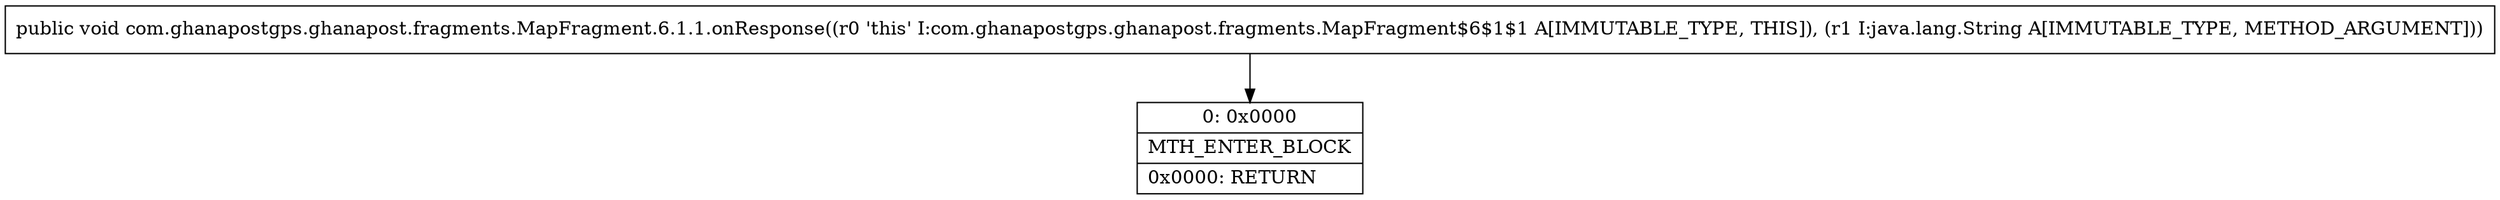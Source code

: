 digraph "CFG forcom.ghanapostgps.ghanapost.fragments.MapFragment.6.1.1.onResponse(Ljava\/lang\/String;)V" {
Node_0 [shape=record,label="{0\:\ 0x0000|MTH_ENTER_BLOCK\l|0x0000: RETURN   \l}"];
MethodNode[shape=record,label="{public void com.ghanapostgps.ghanapost.fragments.MapFragment.6.1.1.onResponse((r0 'this' I:com.ghanapostgps.ghanapost.fragments.MapFragment$6$1$1 A[IMMUTABLE_TYPE, THIS]), (r1 I:java.lang.String A[IMMUTABLE_TYPE, METHOD_ARGUMENT])) }"];
MethodNode -> Node_0;
}


